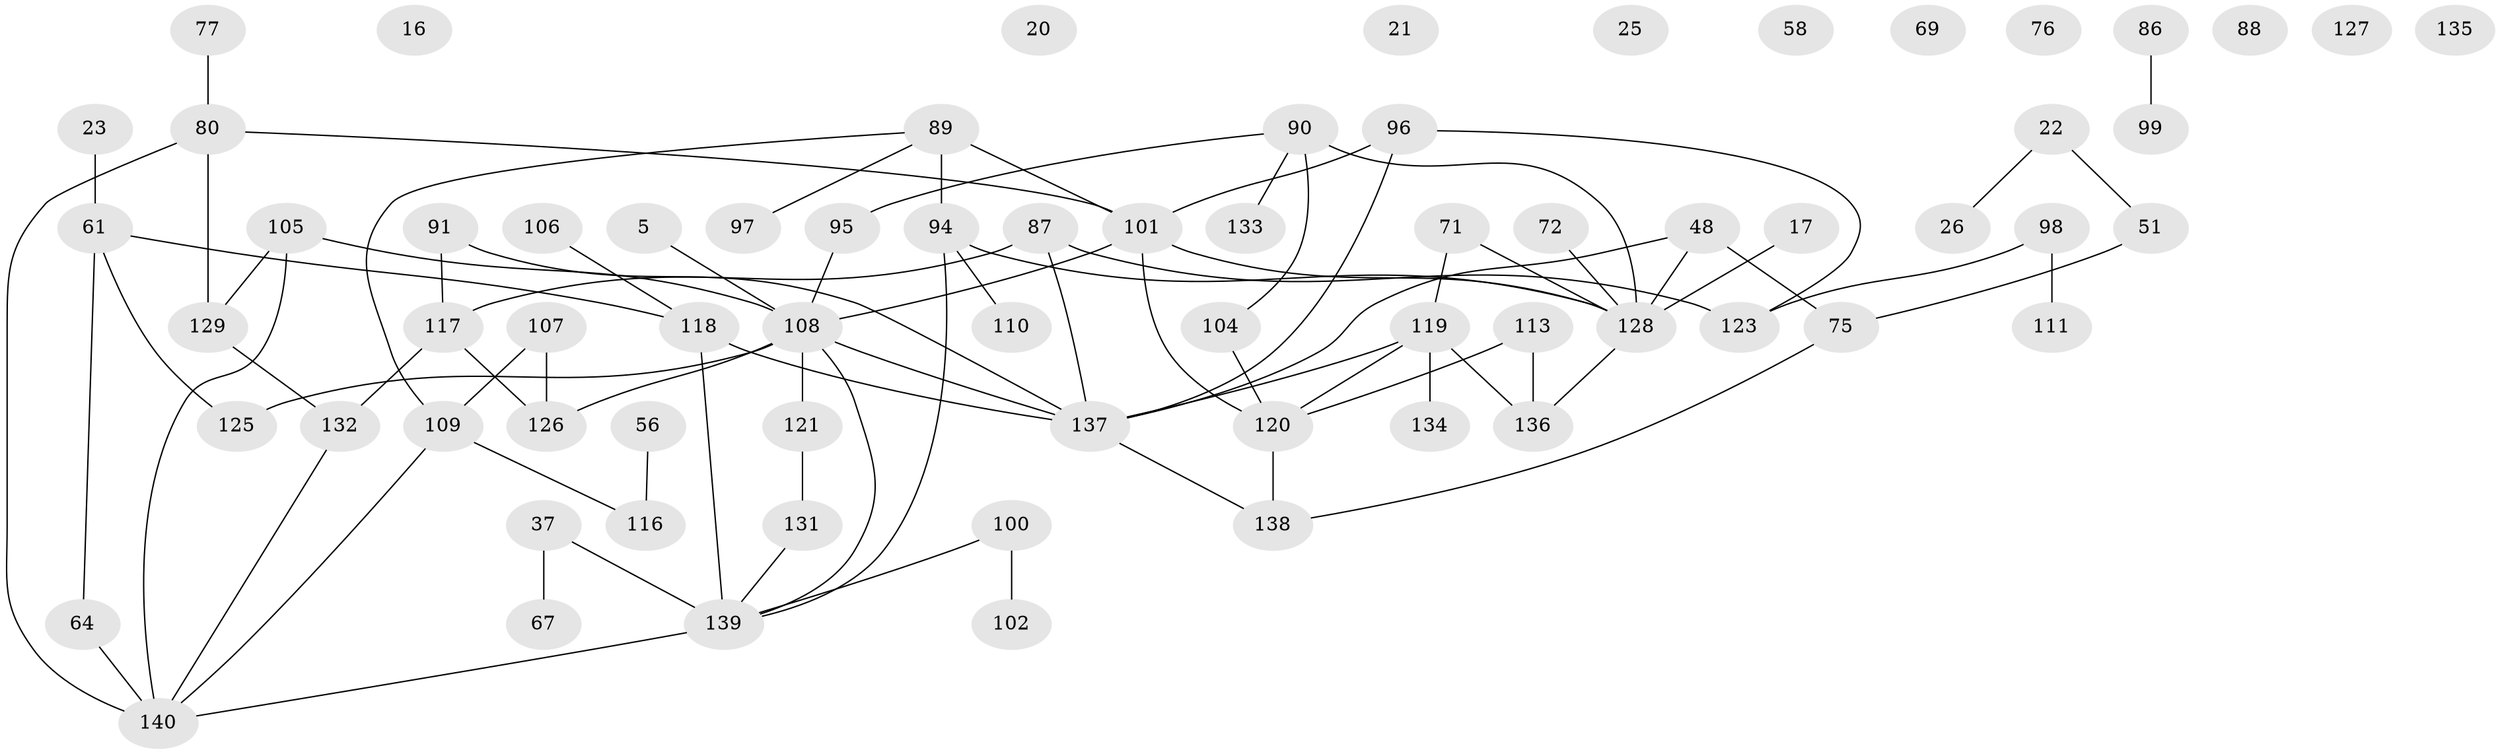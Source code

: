 // original degree distribution, {5: 0.05, 3: 0.25, 2: 0.3, 1: 0.17857142857142858, 4: 0.12857142857142856, 0: 0.07142857142857142, 9: 0.007142857142857143, 6: 0.014285714285714285}
// Generated by graph-tools (version 1.1) at 2025/40/03/09/25 04:40:27]
// undirected, 70 vertices, 84 edges
graph export_dot {
graph [start="1"]
  node [color=gray90,style=filled];
  5;
  16;
  17;
  20;
  21;
  22;
  23;
  25;
  26;
  37 [super="+33"];
  48 [super="+6+38"];
  51;
  56;
  58;
  61;
  64 [super="+9+14+28"];
  67;
  69;
  71;
  72;
  75;
  76;
  77;
  80 [super="+24"];
  86;
  87;
  88;
  89 [super="+27"];
  90;
  91;
  94 [super="+11+74+66"];
  95;
  96 [super="+70+83"];
  97;
  98;
  99;
  100;
  101 [super="+65+13"];
  102;
  104 [super="+84"];
  105 [super="+92"];
  106;
  107;
  108 [super="+2"];
  109;
  110;
  111;
  113;
  116;
  117 [super="+3"];
  118 [super="+81+115"];
  119 [super="+103+114"];
  120 [super="+41+10"];
  121;
  123 [super="+44"];
  125 [super="+35"];
  126 [super="+46"];
  127;
  128 [super="+15+112+93"];
  129;
  131;
  132;
  133;
  134;
  135;
  136 [super="+39+52"];
  137 [super="+57+122"];
  138 [super="+30+85"];
  139 [super="+55+124"];
  140 [super="+1+68+130"];
  5 -- 108;
  17 -- 128;
  22 -- 26;
  22 -- 51;
  23 -- 61;
  37 -- 67;
  37 -- 139 [weight=2];
  48 -- 75 [weight=2];
  48 -- 128 [weight=3];
  48 -- 137;
  51 -- 75;
  56 -- 116;
  61 -- 64 [weight=2];
  61 -- 125;
  61 -- 118;
  64 -- 140 [weight=3];
  71 -- 119;
  71 -- 128;
  72 -- 128;
  75 -- 138;
  77 -- 80;
  80 -- 129 [weight=2];
  80 -- 140;
  80 -- 101;
  86 -- 99;
  87 -- 123 [weight=2];
  87 -- 117;
  87 -- 137;
  89 -- 97;
  89 -- 109;
  89 -- 94 [weight=2];
  89 -- 101;
  90 -- 95;
  90 -- 133;
  90 -- 128 [weight=2];
  90 -- 104;
  91 -- 117;
  91 -- 137;
  94 -- 139;
  94 -- 128;
  94 -- 110;
  95 -- 108;
  96 -- 137;
  96 -- 123;
  96 -- 101;
  98 -- 111;
  98 -- 123;
  100 -- 102;
  100 -- 139;
  101 -- 120;
  101 -- 128 [weight=3];
  101 -- 108;
  104 -- 120;
  105 -- 108;
  105 -- 129;
  105 -- 140;
  106 -- 118;
  107 -- 109;
  107 -- 126;
  108 -- 121;
  108 -- 137 [weight=2];
  108 -- 125;
  108 -- 126;
  108 -- 139;
  109 -- 116;
  109 -- 140;
  113 -- 120;
  113 -- 136;
  117 -- 126;
  117 -- 132;
  118 -- 137 [weight=2];
  118 -- 139;
  119 -- 120;
  119 -- 136;
  119 -- 137 [weight=2];
  119 -- 134;
  120 -- 138;
  121 -- 131;
  128 -- 136;
  129 -- 132;
  131 -- 139;
  132 -- 140;
  137 -- 138;
  139 -- 140 [weight=2];
}
